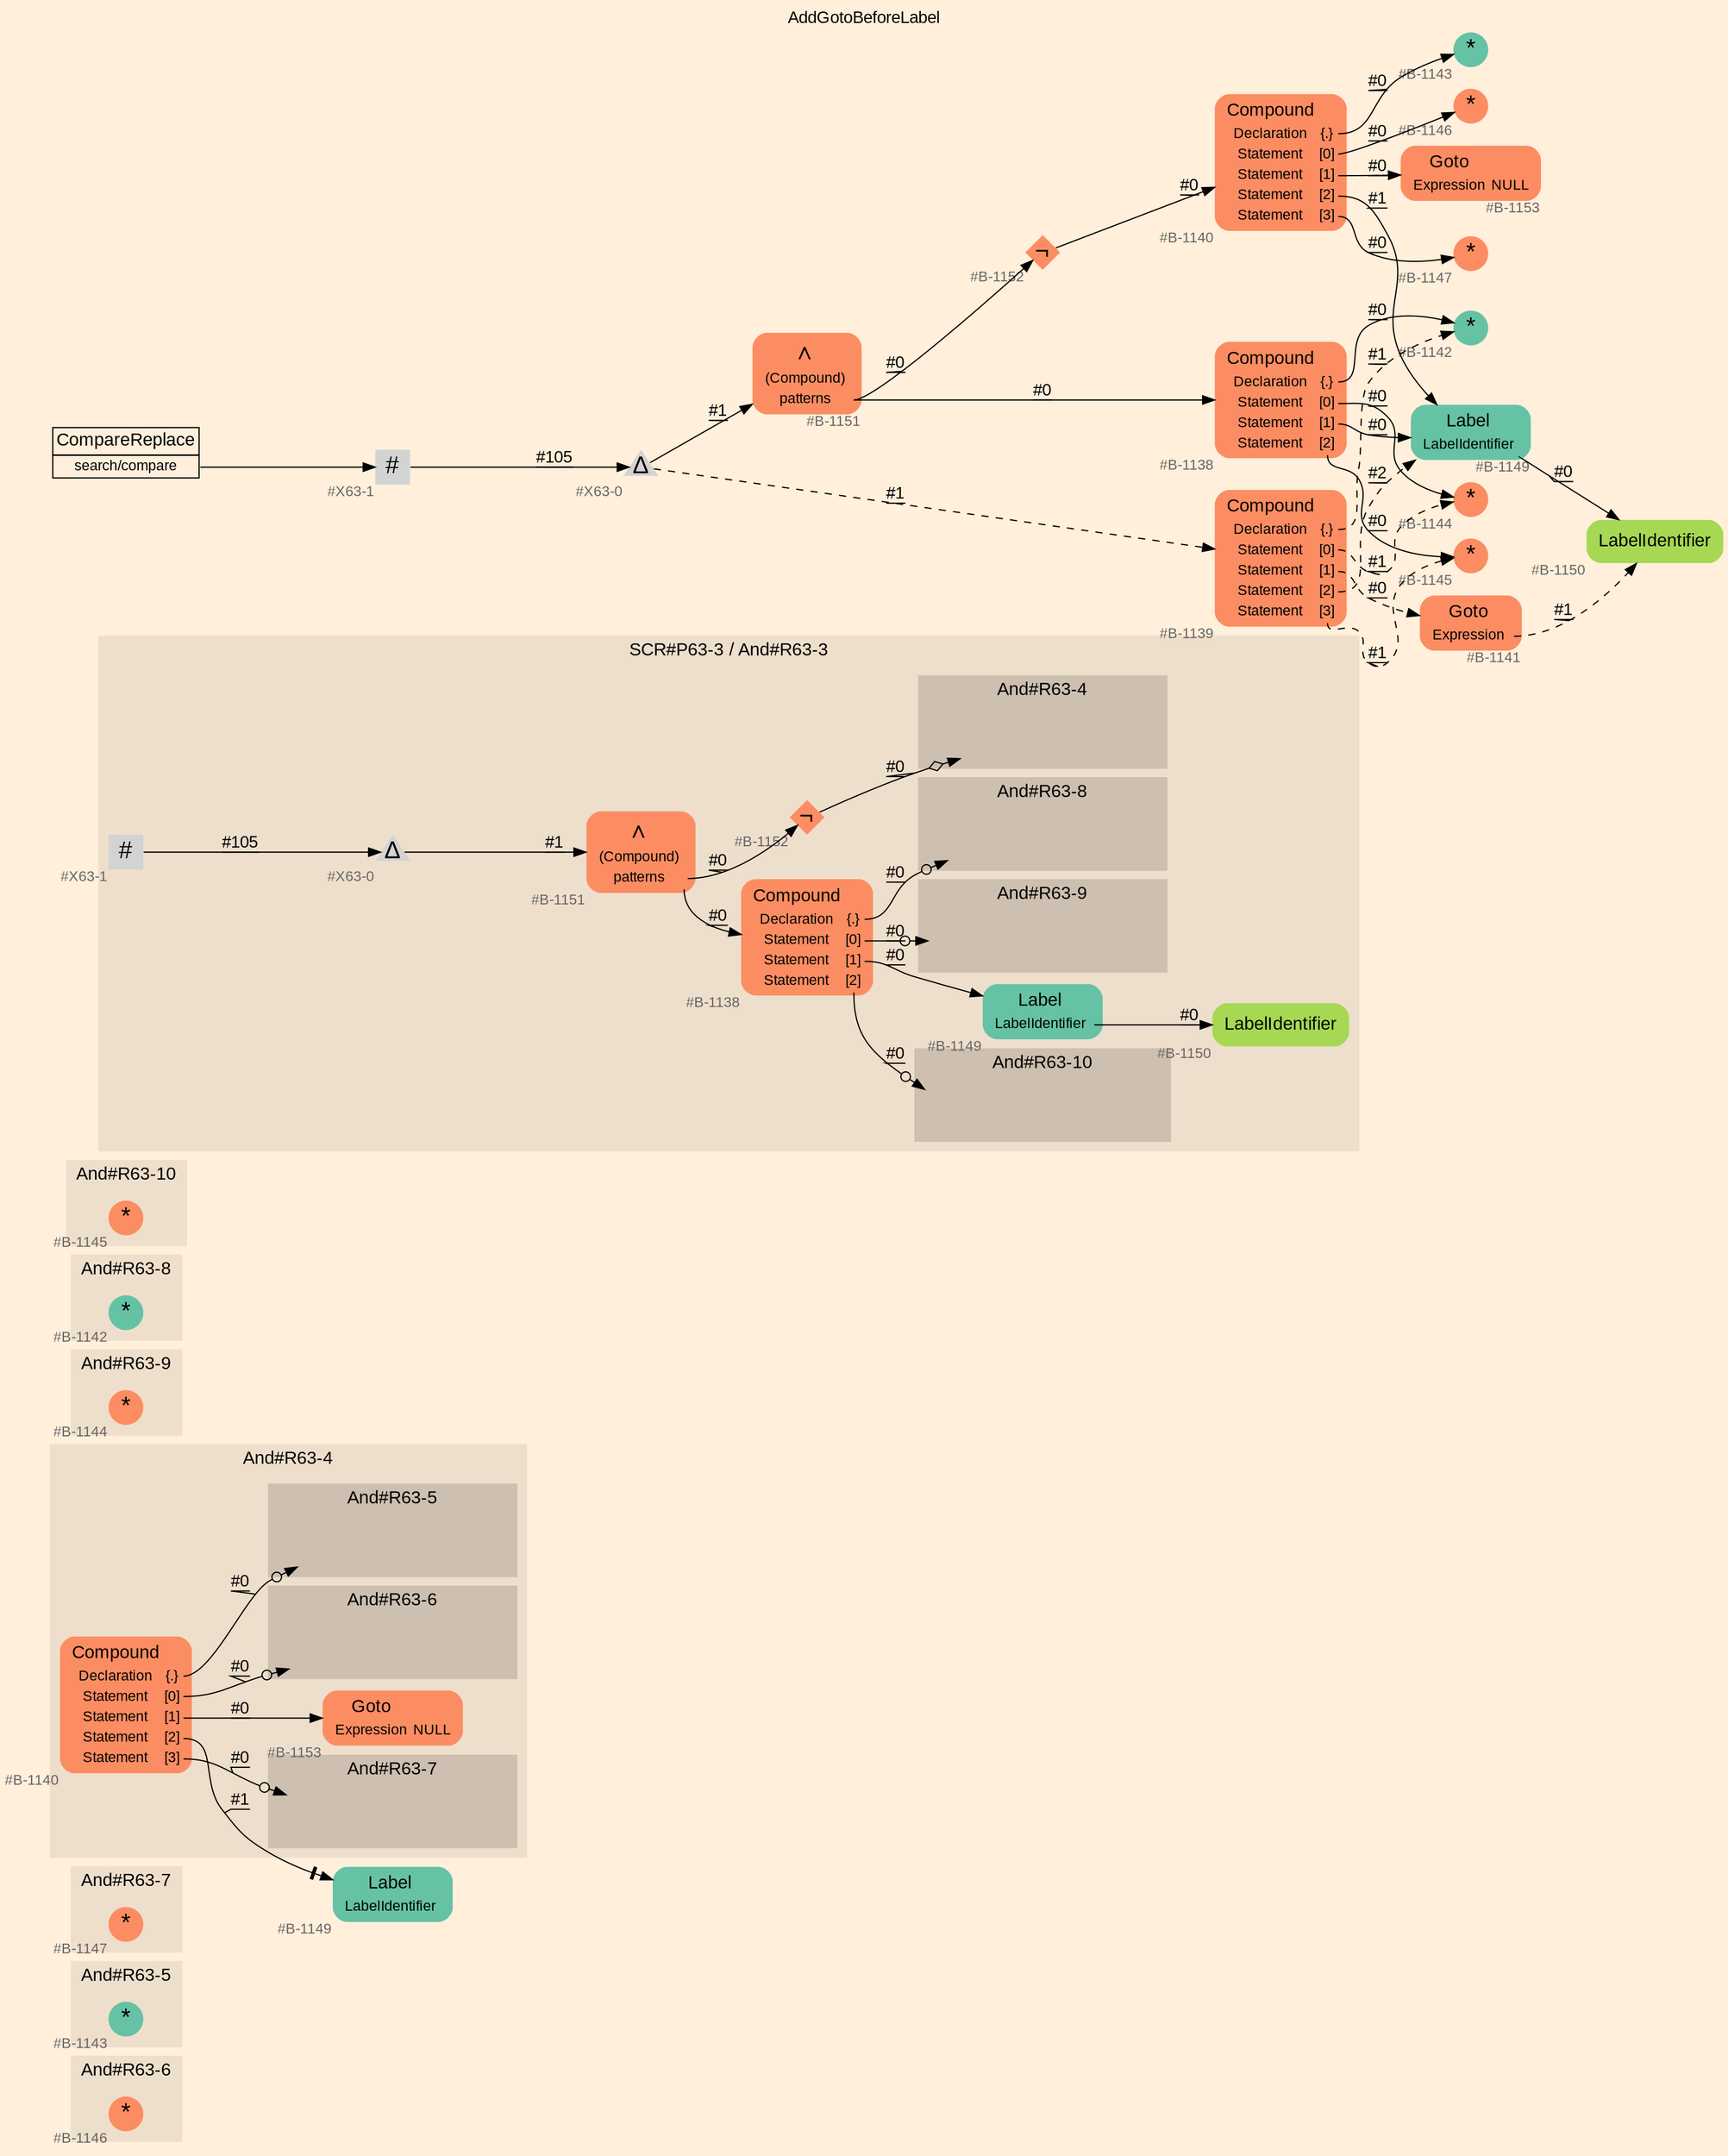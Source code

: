 digraph "AddGotoBeforeLabel" {
label = "AddGotoBeforeLabel"
labelloc = t
graph [
    rankdir = "LR"
    ranksep = 0.3
    bgcolor = antiquewhite1
    color = black
    fontcolor = black
    fontname = "Arial"
];
node [
    fontname = "Arial"
];
edge [
    fontname = "Arial"
];

// -------------------- figure And#R63-6 --------------------
// -------- region And#R63-6 ----------
subgraph "clusterAnd#R63-6" {
    label = "And#R63-6"
    style = "filled"
    color = antiquewhite2
    fontsize = "15"
    // -------- block And#R63-6/#B-1146 ----------
    "And#R63-6/#B-1146" [
        fillcolor = "/set28/2"
        xlabel = "#B-1146"
        fontsize = "12"
        fontcolor = grey40
        shape = "circle"
        label = <<FONT COLOR="black" POINT-SIZE="20">*</FONT>>
        style = "filled"
        penwidth = 0.0
        fixedsize = true
        width = 0.4
        height = 0.4
    ];
    
}


// -------------------- figure And#R63-5 --------------------
// -------- region And#R63-5 ----------
subgraph "clusterAnd#R63-5" {
    label = "And#R63-5"
    style = "filled"
    color = antiquewhite2
    fontsize = "15"
    // -------- block And#R63-5/#B-1143 ----------
    "And#R63-5/#B-1143" [
        fillcolor = "/set28/1"
        xlabel = "#B-1143"
        fontsize = "12"
        fontcolor = grey40
        shape = "circle"
        label = <<FONT COLOR="black" POINT-SIZE="20">*</FONT>>
        style = "filled"
        penwidth = 0.0
        fixedsize = true
        width = 0.4
        height = 0.4
    ];
    
}


// -------------------- figure And#R63-7 --------------------
// -------- region And#R63-7 ----------
subgraph "clusterAnd#R63-7" {
    label = "And#R63-7"
    style = "filled"
    color = antiquewhite2
    fontsize = "15"
    // -------- block And#R63-7/#B-1147 ----------
    "And#R63-7/#B-1147" [
        fillcolor = "/set28/2"
        xlabel = "#B-1147"
        fontsize = "12"
        fontcolor = grey40
        shape = "circle"
        label = <<FONT COLOR="black" POINT-SIZE="20">*</FONT>>
        style = "filled"
        penwidth = 0.0
        fixedsize = true
        width = 0.4
        height = 0.4
    ];
    
}


// -------------------- figure And#R63-4 --------------------
// -------- region And#R63-4 ----------
subgraph "clusterAnd#R63-4" {
    label = "And#R63-4"
    style = "filled"
    color = antiquewhite2
    fontsize = "15"
    // -------- block And#R63-4/#B-1140 ----------
    "And#R63-4/#B-1140" [
        fillcolor = "/set28/2"
        xlabel = "#B-1140"
        fontsize = "12"
        fontcolor = grey40
        shape = "plaintext"
        label = <<TABLE BORDER="0" CELLBORDER="0" CELLSPACING="0">
         <TR><TD><FONT COLOR="black" POINT-SIZE="15">Compound</FONT></TD></TR>
         <TR><TD><FONT COLOR="black" POINT-SIZE="12">Declaration</FONT></TD><TD PORT="port0"><FONT COLOR="black" POINT-SIZE="12">{.}</FONT></TD></TR>
         <TR><TD><FONT COLOR="black" POINT-SIZE="12">Statement</FONT></TD><TD PORT="port1"><FONT COLOR="black" POINT-SIZE="12">[0]</FONT></TD></TR>
         <TR><TD><FONT COLOR="black" POINT-SIZE="12">Statement</FONT></TD><TD PORT="port2"><FONT COLOR="black" POINT-SIZE="12">[1]</FONT></TD></TR>
         <TR><TD><FONT COLOR="black" POINT-SIZE="12">Statement</FONT></TD><TD PORT="port3"><FONT COLOR="black" POINT-SIZE="12">[2]</FONT></TD></TR>
         <TR><TD><FONT COLOR="black" POINT-SIZE="12">Statement</FONT></TD><TD PORT="port4"><FONT COLOR="black" POINT-SIZE="12">[3]</FONT></TD></TR>
        </TABLE>>
        style = "rounded,filled"
    ];
    
    // -------- block And#R63-4/#B-1153 ----------
    "And#R63-4/#B-1153" [
        fillcolor = "/set28/2"
        xlabel = "#B-1153"
        fontsize = "12"
        fontcolor = grey40
        shape = "plaintext"
        label = <<TABLE BORDER="0" CELLBORDER="0" CELLSPACING="0">
         <TR><TD><FONT COLOR="black" POINT-SIZE="15">Goto</FONT></TD></TR>
         <TR><TD><FONT COLOR="black" POINT-SIZE="12">Expression</FONT></TD><TD PORT="port0"><FONT COLOR="black" POINT-SIZE="12">NULL</FONT></TD></TR>
        </TABLE>>
        style = "rounded,filled"
    ];
    
    // -------- region And#R63-4/And#R63-5 ----------
    subgraph "clusterAnd#R63-4/And#R63-5" {
        label = "And#R63-5"
        style = "filled"
        color = antiquewhite3
        fontsize = "15"
        // -------- block And#R63-4/And#R63-5/#B-1143 ----------
        "And#R63-4/And#R63-5/#B-1143" [
            fillcolor = "/set28/1"
            xlabel = "#B-1143"
            fontsize = "12"
            fontcolor = grey40
            shape = "none"
            style = "invisible"
        ];
        
    }
    
    // -------- region And#R63-4/And#R63-6 ----------
    subgraph "clusterAnd#R63-4/And#R63-6" {
        label = "And#R63-6"
        style = "filled"
        color = antiquewhite3
        fontsize = "15"
        // -------- block And#R63-4/And#R63-6/#B-1146 ----------
        "And#R63-4/And#R63-6/#B-1146" [
            fillcolor = "/set28/2"
            xlabel = "#B-1146"
            fontsize = "12"
            fontcolor = grey40
            shape = "none"
            style = "invisible"
        ];
        
    }
    
    // -------- region And#R63-4/And#R63-7 ----------
    subgraph "clusterAnd#R63-4/And#R63-7" {
        label = "And#R63-7"
        style = "filled"
        color = antiquewhite3
        fontsize = "15"
        // -------- block And#R63-4/And#R63-7/#B-1147 ----------
        "And#R63-4/And#R63-7/#B-1147" [
            fillcolor = "/set28/2"
            xlabel = "#B-1147"
            fontsize = "12"
            fontcolor = grey40
            shape = "none"
            style = "invisible"
        ];
        
    }
    
}

// -------- block And#R63-4/#B-1149 ----------
"And#R63-4/#B-1149" [
    fillcolor = "/set28/1"
    xlabel = "#B-1149"
    fontsize = "12"
    fontcolor = grey40
    shape = "plaintext"
    label = <<TABLE BORDER="0" CELLBORDER="0" CELLSPACING="0">
     <TR><TD><FONT COLOR="black" POINT-SIZE="15">Label</FONT></TD></TR>
     <TR><TD><FONT COLOR="black" POINT-SIZE="12">LabelIdentifier</FONT></TD><TD PORT="port0"></TD></TR>
    </TABLE>>
    style = "rounded,filled"
];

"And#R63-4/#B-1140":port0 -> "And#R63-4/And#R63-5/#B-1143" [
    arrowhead="normalnoneodot"
    label = "#0"
    decorate = true
    color = black
    fontcolor = black
];

"And#R63-4/#B-1140":port1 -> "And#R63-4/And#R63-6/#B-1146" [
    arrowhead="normalnoneodot"
    label = "#0"
    decorate = true
    color = black
    fontcolor = black
];

"And#R63-4/#B-1140":port2 -> "And#R63-4/#B-1153" [
    label = "#0"
    decorate = true
    color = black
    fontcolor = black
];

"And#R63-4/#B-1140":port3 -> "And#R63-4/#B-1149" [
    arrowhead="normalnonetee"
    label = "#1"
    decorate = true
    color = black
    fontcolor = black
];

"And#R63-4/#B-1140":port4 -> "And#R63-4/And#R63-7/#B-1147" [
    arrowhead="normalnoneodot"
    label = "#0"
    decorate = true
    color = black
    fontcolor = black
];


// -------------------- figure And#R63-9 --------------------
// -------- region And#R63-9 ----------
subgraph "clusterAnd#R63-9" {
    label = "And#R63-9"
    style = "filled"
    color = antiquewhite2
    fontsize = "15"
    // -------- block And#R63-9/#B-1144 ----------
    "And#R63-9/#B-1144" [
        fillcolor = "/set28/2"
        xlabel = "#B-1144"
        fontsize = "12"
        fontcolor = grey40
        shape = "circle"
        label = <<FONT COLOR="black" POINT-SIZE="20">*</FONT>>
        style = "filled"
        penwidth = 0.0
        fixedsize = true
        width = 0.4
        height = 0.4
    ];
    
}


// -------------------- figure And#R63-8 --------------------
// -------- region And#R63-8 ----------
subgraph "clusterAnd#R63-8" {
    label = "And#R63-8"
    style = "filled"
    color = antiquewhite2
    fontsize = "15"
    // -------- block And#R63-8/#B-1142 ----------
    "And#R63-8/#B-1142" [
        fillcolor = "/set28/1"
        xlabel = "#B-1142"
        fontsize = "12"
        fontcolor = grey40
        shape = "circle"
        label = <<FONT COLOR="black" POINT-SIZE="20">*</FONT>>
        style = "filled"
        penwidth = 0.0
        fixedsize = true
        width = 0.4
        height = 0.4
    ];
    
}


// -------------------- figure And#R63-10 --------------------
// -------- region And#R63-10 ----------
subgraph "clusterAnd#R63-10" {
    label = "And#R63-10"
    style = "filled"
    color = antiquewhite2
    fontsize = "15"
    // -------- block And#R63-10/#B-1145 ----------
    "And#R63-10/#B-1145" [
        fillcolor = "/set28/2"
        xlabel = "#B-1145"
        fontsize = "12"
        fontcolor = grey40
        shape = "circle"
        label = <<FONT COLOR="black" POINT-SIZE="20">*</FONT>>
        style = "filled"
        penwidth = 0.0
        fixedsize = true
        width = 0.4
        height = 0.4
    ];
    
}


// -------------------- figure And#R63-3 --------------------
// -------- region And#R63-3 ----------
subgraph "clusterAnd#R63-3" {
    label = "SCR#P63-3 / And#R63-3"
    style = "filled"
    color = antiquewhite2
    fontsize = "15"
    // -------- block And#R63-3/#B-1151 ----------
    "And#R63-3/#B-1151" [
        fillcolor = "/set28/2"
        xlabel = "#B-1151"
        fontsize = "12"
        fontcolor = grey40
        shape = "plaintext"
        label = <<TABLE BORDER="0" CELLBORDER="0" CELLSPACING="0">
         <TR><TD><FONT COLOR="black" POINT-SIZE="20">∧</FONT></TD></TR>
         <TR><TD><FONT COLOR="black" POINT-SIZE="12">(Compound)</FONT></TD><TD PORT="port0"></TD></TR>
         <TR><TD><FONT COLOR="black" POINT-SIZE="12">patterns</FONT></TD><TD PORT="port1"></TD></TR>
        </TABLE>>
        style = "rounded,filled"
    ];
    
    // -------- block And#R63-3/#X63-1 ----------
    "And#R63-3/#X63-1" [
        xlabel = "#X63-1"
        fontsize = "12"
        fontcolor = grey40
        shape = "square"
        label = <<FONT COLOR="black" POINT-SIZE="20">#</FONT>>
        style = "filled"
        penwidth = 0.0
        fixedsize = true
        width = 0.4
        height = 0.4
    ];
    
    // -------- block And#R63-3/#B-1138 ----------
    "And#R63-3/#B-1138" [
        fillcolor = "/set28/2"
        xlabel = "#B-1138"
        fontsize = "12"
        fontcolor = grey40
        shape = "plaintext"
        label = <<TABLE BORDER="0" CELLBORDER="0" CELLSPACING="0">
         <TR><TD><FONT COLOR="black" POINT-SIZE="15">Compound</FONT></TD></TR>
         <TR><TD><FONT COLOR="black" POINT-SIZE="12">Declaration</FONT></TD><TD PORT="port0"><FONT COLOR="black" POINT-SIZE="12">{.}</FONT></TD></TR>
         <TR><TD><FONT COLOR="black" POINT-SIZE="12">Statement</FONT></TD><TD PORT="port1"><FONT COLOR="black" POINT-SIZE="12">[0]</FONT></TD></TR>
         <TR><TD><FONT COLOR="black" POINT-SIZE="12">Statement</FONT></TD><TD PORT="port2"><FONT COLOR="black" POINT-SIZE="12">[1]</FONT></TD></TR>
         <TR><TD><FONT COLOR="black" POINT-SIZE="12">Statement</FONT></TD><TD PORT="port3"><FONT COLOR="black" POINT-SIZE="12">[2]</FONT></TD></TR>
        </TABLE>>
        style = "rounded,filled"
    ];
    
    // -------- block And#R63-3/#B-1149 ----------
    "And#R63-3/#B-1149" [
        fillcolor = "/set28/1"
        xlabel = "#B-1149"
        fontsize = "12"
        fontcolor = grey40
        shape = "plaintext"
        label = <<TABLE BORDER="0" CELLBORDER="0" CELLSPACING="0">
         <TR><TD><FONT COLOR="black" POINT-SIZE="15">Label</FONT></TD></TR>
         <TR><TD><FONT COLOR="black" POINT-SIZE="12">LabelIdentifier</FONT></TD><TD PORT="port0"></TD></TR>
        </TABLE>>
        style = "rounded,filled"
    ];
    
    // -------- block And#R63-3/#B-1152 ----------
    "And#R63-3/#B-1152" [
        fillcolor = "/set28/2"
        xlabel = "#B-1152"
        fontsize = "12"
        fontcolor = grey40
        shape = "diamond"
        label = <<FONT COLOR="black" POINT-SIZE="20">¬</FONT>>
        style = "filled"
        penwidth = 0.0
        fixedsize = true
        width = 0.4
        height = 0.4
    ];
    
    // -------- block And#R63-3/#B-1150 ----------
    "And#R63-3/#B-1150" [
        fillcolor = "/set28/5"
        xlabel = "#B-1150"
        fontsize = "12"
        fontcolor = grey40
        shape = "plaintext"
        label = <<TABLE BORDER="0" CELLBORDER="0" CELLSPACING="0">
         <TR><TD><FONT COLOR="black" POINT-SIZE="15">LabelIdentifier</FONT></TD></TR>
        </TABLE>>
        style = "rounded,filled"
    ];
    
    // -------- block And#R63-3/#X63-0 ----------
    "And#R63-3/#X63-0" [
        xlabel = "#X63-0"
        fontsize = "12"
        fontcolor = grey40
        shape = "triangle"
        label = <<FONT COLOR="black" POINT-SIZE="20">Δ</FONT>>
        style = "filled"
        penwidth = 0.0
        fixedsize = true
        width = 0.4
        height = 0.4
    ];
    
    // -------- region And#R63-3/And#R63-4 ----------
    subgraph "clusterAnd#R63-3/And#R63-4" {
        label = "And#R63-4"
        style = "filled"
        color = antiquewhite3
        fontsize = "15"
        // -------- block And#R63-3/And#R63-4/#B-1140 ----------
        "And#R63-3/And#R63-4/#B-1140" [
            fillcolor = "/set28/2"
            xlabel = "#B-1140"
            fontsize = "12"
            fontcolor = grey40
            shape = "none"
            style = "invisible"
        ];
        
    }
    
    // -------- region And#R63-3/And#R63-8 ----------
    subgraph "clusterAnd#R63-3/And#R63-8" {
        label = "And#R63-8"
        style = "filled"
        color = antiquewhite3
        fontsize = "15"
        // -------- block And#R63-3/And#R63-8/#B-1142 ----------
        "And#R63-3/And#R63-8/#B-1142" [
            fillcolor = "/set28/1"
            xlabel = "#B-1142"
            fontsize = "12"
            fontcolor = grey40
            shape = "none"
            style = "invisible"
        ];
        
    }
    
    // -------- region And#R63-3/And#R63-9 ----------
    subgraph "clusterAnd#R63-3/And#R63-9" {
        label = "And#R63-9"
        style = "filled"
        color = antiquewhite3
        fontsize = "15"
        // -------- block And#R63-3/And#R63-9/#B-1144 ----------
        "And#R63-3/And#R63-9/#B-1144" [
            fillcolor = "/set28/2"
            xlabel = "#B-1144"
            fontsize = "12"
            fontcolor = grey40
            shape = "none"
            style = "invisible"
        ];
        
    }
    
    // -------- region And#R63-3/And#R63-10 ----------
    subgraph "clusterAnd#R63-3/And#R63-10" {
        label = "And#R63-10"
        style = "filled"
        color = antiquewhite3
        fontsize = "15"
        // -------- block And#R63-3/And#R63-10/#B-1145 ----------
        "And#R63-3/And#R63-10/#B-1145" [
            fillcolor = "/set28/2"
            xlabel = "#B-1145"
            fontsize = "12"
            fontcolor = grey40
            shape = "none"
            style = "invisible"
        ];
        
    }
    
}

"And#R63-3/#B-1151":port1 -> "And#R63-3/#B-1138" [
    label = "#0"
    decorate = true
    color = black
    fontcolor = black
];

"And#R63-3/#B-1151":port1 -> "And#R63-3/#B-1152" [
    label = "#0"
    decorate = true
    color = black
    fontcolor = black
];

"And#R63-3/#X63-1" -> "And#R63-3/#X63-0" [
    label = "#105"
    decorate = true
    color = black
    fontcolor = black
];

"And#R63-3/#B-1138":port0 -> "And#R63-3/And#R63-8/#B-1142" [
    arrowhead="normalnoneodot"
    label = "#0"
    decorate = true
    color = black
    fontcolor = black
];

"And#R63-3/#B-1138":port1 -> "And#R63-3/And#R63-9/#B-1144" [
    arrowhead="normalnoneodot"
    label = "#0"
    decorate = true
    color = black
    fontcolor = black
];

"And#R63-3/#B-1138":port2 -> "And#R63-3/#B-1149" [
    label = "#0"
    decorate = true
    color = black
    fontcolor = black
];

"And#R63-3/#B-1138":port3 -> "And#R63-3/And#R63-10/#B-1145" [
    arrowhead="normalnoneodot"
    label = "#0"
    decorate = true
    color = black
    fontcolor = black
];

"And#R63-3/#B-1149":port0 -> "And#R63-3/#B-1150" [
    label = "#0"
    decorate = true
    color = black
    fontcolor = black
];

"And#R63-3/#B-1152" -> "And#R63-3/And#R63-4/#B-1140" [
    arrowhead="normalnoneodiamond"
    label = "#0"
    decorate = true
    color = black
    fontcolor = black
];

"And#R63-3/#X63-0" -> "And#R63-3/#B-1151" [
    label = "#1"
    decorate = true
    color = black
    fontcolor = black
];


// -------------------- transformation figure --------------------
// -------- block CR#X63-2 ----------
"CR#X63-2" [
    fillcolor = antiquewhite1
    fontsize = "12"
    fontcolor = grey40
    shape = "plaintext"
    label = <<TABLE BORDER="0" CELLBORDER="1" CELLSPACING="0">
     <TR><TD><FONT COLOR="black" POINT-SIZE="15">CompareReplace</FONT></TD></TR>
     <TR><TD PORT="port0"><FONT COLOR="black" POINT-SIZE="12">search/compare</FONT></TD></TR>
    </TABLE>>
    style = "filled"
    color = black
];

// -------- block #X63-1 ----------
"#X63-1" [
    xlabel = "#X63-1"
    fontsize = "12"
    fontcolor = grey40
    shape = "square"
    label = <<FONT COLOR="black" POINT-SIZE="20">#</FONT>>
    style = "filled"
    penwidth = 0.0
    fixedsize = true
    width = 0.4
    height = 0.4
];

// -------- block #X63-0 ----------
"#X63-0" [
    xlabel = "#X63-0"
    fontsize = "12"
    fontcolor = grey40
    shape = "triangle"
    label = <<FONT COLOR="black" POINT-SIZE="20">Δ</FONT>>
    style = "filled"
    penwidth = 0.0
    fixedsize = true
    width = 0.4
    height = 0.4
];

// -------- block #B-1151 ----------
"#B-1151" [
    fillcolor = "/set28/2"
    xlabel = "#B-1151"
    fontsize = "12"
    fontcolor = grey40
    shape = "plaintext"
    label = <<TABLE BORDER="0" CELLBORDER="0" CELLSPACING="0">
     <TR><TD><FONT COLOR="black" POINT-SIZE="20">∧</FONT></TD></TR>
     <TR><TD><FONT COLOR="black" POINT-SIZE="12">(Compound)</FONT></TD><TD PORT="port0"></TD></TR>
     <TR><TD><FONT COLOR="black" POINT-SIZE="12">patterns</FONT></TD><TD PORT="port1"></TD></TR>
    </TABLE>>
    style = "rounded,filled"
];

// -------- block #B-1138 ----------
"#B-1138" [
    fillcolor = "/set28/2"
    xlabel = "#B-1138"
    fontsize = "12"
    fontcolor = grey40
    shape = "plaintext"
    label = <<TABLE BORDER="0" CELLBORDER="0" CELLSPACING="0">
     <TR><TD><FONT COLOR="black" POINT-SIZE="15">Compound</FONT></TD></TR>
     <TR><TD><FONT COLOR="black" POINT-SIZE="12">Declaration</FONT></TD><TD PORT="port0"><FONT COLOR="black" POINT-SIZE="12">{.}</FONT></TD></TR>
     <TR><TD><FONT COLOR="black" POINT-SIZE="12">Statement</FONT></TD><TD PORT="port1"><FONT COLOR="black" POINT-SIZE="12">[0]</FONT></TD></TR>
     <TR><TD><FONT COLOR="black" POINT-SIZE="12">Statement</FONT></TD><TD PORT="port2"><FONT COLOR="black" POINT-SIZE="12">[1]</FONT></TD></TR>
     <TR><TD><FONT COLOR="black" POINT-SIZE="12">Statement</FONT></TD><TD PORT="port3"><FONT COLOR="black" POINT-SIZE="12">[2]</FONT></TD></TR>
    </TABLE>>
    style = "rounded,filled"
];

// -------- block #B-1142 ----------
"#B-1142" [
    fillcolor = "/set28/1"
    xlabel = "#B-1142"
    fontsize = "12"
    fontcolor = grey40
    shape = "circle"
    label = <<FONT COLOR="black" POINT-SIZE="20">*</FONT>>
    style = "filled"
    penwidth = 0.0
    fixedsize = true
    width = 0.4
    height = 0.4
];

// -------- block #B-1144 ----------
"#B-1144" [
    fillcolor = "/set28/2"
    xlabel = "#B-1144"
    fontsize = "12"
    fontcolor = grey40
    shape = "circle"
    label = <<FONT COLOR="black" POINT-SIZE="20">*</FONT>>
    style = "filled"
    penwidth = 0.0
    fixedsize = true
    width = 0.4
    height = 0.4
];

// -------- block #B-1149 ----------
"#B-1149" [
    fillcolor = "/set28/1"
    xlabel = "#B-1149"
    fontsize = "12"
    fontcolor = grey40
    shape = "plaintext"
    label = <<TABLE BORDER="0" CELLBORDER="0" CELLSPACING="0">
     <TR><TD><FONT COLOR="black" POINT-SIZE="15">Label</FONT></TD></TR>
     <TR><TD><FONT COLOR="black" POINT-SIZE="12">LabelIdentifier</FONT></TD><TD PORT="port0"></TD></TR>
    </TABLE>>
    style = "rounded,filled"
];

// -------- block #B-1150 ----------
"#B-1150" [
    fillcolor = "/set28/5"
    xlabel = "#B-1150"
    fontsize = "12"
    fontcolor = grey40
    shape = "plaintext"
    label = <<TABLE BORDER="0" CELLBORDER="0" CELLSPACING="0">
     <TR><TD><FONT COLOR="black" POINT-SIZE="15">LabelIdentifier</FONT></TD></TR>
    </TABLE>>
    style = "rounded,filled"
];

// -------- block #B-1145 ----------
"#B-1145" [
    fillcolor = "/set28/2"
    xlabel = "#B-1145"
    fontsize = "12"
    fontcolor = grey40
    shape = "circle"
    label = <<FONT COLOR="black" POINT-SIZE="20">*</FONT>>
    style = "filled"
    penwidth = 0.0
    fixedsize = true
    width = 0.4
    height = 0.4
];

// -------- block #B-1152 ----------
"#B-1152" [
    fillcolor = "/set28/2"
    xlabel = "#B-1152"
    fontsize = "12"
    fontcolor = grey40
    shape = "diamond"
    label = <<FONT COLOR="black" POINT-SIZE="20">¬</FONT>>
    style = "filled"
    penwidth = 0.0
    fixedsize = true
    width = 0.4
    height = 0.4
];

// -------- block #B-1140 ----------
"#B-1140" [
    fillcolor = "/set28/2"
    xlabel = "#B-1140"
    fontsize = "12"
    fontcolor = grey40
    shape = "plaintext"
    label = <<TABLE BORDER="0" CELLBORDER="0" CELLSPACING="0">
     <TR><TD><FONT COLOR="black" POINT-SIZE="15">Compound</FONT></TD></TR>
     <TR><TD><FONT COLOR="black" POINT-SIZE="12">Declaration</FONT></TD><TD PORT="port0"><FONT COLOR="black" POINT-SIZE="12">{.}</FONT></TD></TR>
     <TR><TD><FONT COLOR="black" POINT-SIZE="12">Statement</FONT></TD><TD PORT="port1"><FONT COLOR="black" POINT-SIZE="12">[0]</FONT></TD></TR>
     <TR><TD><FONT COLOR="black" POINT-SIZE="12">Statement</FONT></TD><TD PORT="port2"><FONT COLOR="black" POINT-SIZE="12">[1]</FONT></TD></TR>
     <TR><TD><FONT COLOR="black" POINT-SIZE="12">Statement</FONT></TD><TD PORT="port3"><FONT COLOR="black" POINT-SIZE="12">[2]</FONT></TD></TR>
     <TR><TD><FONT COLOR="black" POINT-SIZE="12">Statement</FONT></TD><TD PORT="port4"><FONT COLOR="black" POINT-SIZE="12">[3]</FONT></TD></TR>
    </TABLE>>
    style = "rounded,filled"
];

// -------- block #B-1143 ----------
"#B-1143" [
    fillcolor = "/set28/1"
    xlabel = "#B-1143"
    fontsize = "12"
    fontcolor = grey40
    shape = "circle"
    label = <<FONT COLOR="black" POINT-SIZE="20">*</FONT>>
    style = "filled"
    penwidth = 0.0
    fixedsize = true
    width = 0.4
    height = 0.4
];

// -------- block #B-1146 ----------
"#B-1146" [
    fillcolor = "/set28/2"
    xlabel = "#B-1146"
    fontsize = "12"
    fontcolor = grey40
    shape = "circle"
    label = <<FONT COLOR="black" POINT-SIZE="20">*</FONT>>
    style = "filled"
    penwidth = 0.0
    fixedsize = true
    width = 0.4
    height = 0.4
];

// -------- block #B-1153 ----------
"#B-1153" [
    fillcolor = "/set28/2"
    xlabel = "#B-1153"
    fontsize = "12"
    fontcolor = grey40
    shape = "plaintext"
    label = <<TABLE BORDER="0" CELLBORDER="0" CELLSPACING="0">
     <TR><TD><FONT COLOR="black" POINT-SIZE="15">Goto</FONT></TD></TR>
     <TR><TD><FONT COLOR="black" POINT-SIZE="12">Expression</FONT></TD><TD PORT="port0"><FONT COLOR="black" POINT-SIZE="12">NULL</FONT></TD></TR>
    </TABLE>>
    style = "rounded,filled"
];

// -------- block #B-1147 ----------
"#B-1147" [
    fillcolor = "/set28/2"
    xlabel = "#B-1147"
    fontsize = "12"
    fontcolor = grey40
    shape = "circle"
    label = <<FONT COLOR="black" POINT-SIZE="20">*</FONT>>
    style = "filled"
    penwidth = 0.0
    fixedsize = true
    width = 0.4
    height = 0.4
];

// -------- block #B-1139 ----------
"#B-1139" [
    fillcolor = "/set28/2"
    xlabel = "#B-1139"
    fontsize = "12"
    fontcolor = grey40
    shape = "plaintext"
    label = <<TABLE BORDER="0" CELLBORDER="0" CELLSPACING="0">
     <TR><TD><FONT COLOR="black" POINT-SIZE="15">Compound</FONT></TD></TR>
     <TR><TD><FONT COLOR="black" POINT-SIZE="12">Declaration</FONT></TD><TD PORT="port0"><FONT COLOR="black" POINT-SIZE="12">{.}</FONT></TD></TR>
     <TR><TD><FONT COLOR="black" POINT-SIZE="12">Statement</FONT></TD><TD PORT="port1"><FONT COLOR="black" POINT-SIZE="12">[0]</FONT></TD></TR>
     <TR><TD><FONT COLOR="black" POINT-SIZE="12">Statement</FONT></TD><TD PORT="port2"><FONT COLOR="black" POINT-SIZE="12">[1]</FONT></TD></TR>
     <TR><TD><FONT COLOR="black" POINT-SIZE="12">Statement</FONT></TD><TD PORT="port3"><FONT COLOR="black" POINT-SIZE="12">[2]</FONT></TD></TR>
     <TR><TD><FONT COLOR="black" POINT-SIZE="12">Statement</FONT></TD><TD PORT="port4"><FONT COLOR="black" POINT-SIZE="12">[3]</FONT></TD></TR>
    </TABLE>>
    style = "rounded,filled"
];

// -------- block #B-1141 ----------
"#B-1141" [
    fillcolor = "/set28/2"
    xlabel = "#B-1141"
    fontsize = "12"
    fontcolor = grey40
    shape = "plaintext"
    label = <<TABLE BORDER="0" CELLBORDER="0" CELLSPACING="0">
     <TR><TD><FONT COLOR="black" POINT-SIZE="15">Goto</FONT></TD></TR>
     <TR><TD><FONT COLOR="black" POINT-SIZE="12">Expression</FONT></TD><TD PORT="port0"></TD></TR>
    </TABLE>>
    style = "rounded,filled"
];

"CR#X63-2":port0 -> "#X63-1" [
    label = ""
    decorate = true
    color = black
    fontcolor = black
];

"#X63-1" -> "#X63-0" [
    label = "#105"
    decorate = true
    color = black
    fontcolor = black
];

"#X63-0" -> "#B-1151" [
    label = "#1"
    decorate = true
    color = black
    fontcolor = black
];

"#X63-0" -> "#B-1139" [
    style="dashed"
    label = "#1"
    decorate = true
    color = black
    fontcolor = black
];

"#B-1151":port1 -> "#B-1138" [
    label = "#0"
    decorate = true
    color = black
    fontcolor = black
];

"#B-1151":port1 -> "#B-1152" [
    label = "#0"
    decorate = true
    color = black
    fontcolor = black
];

"#B-1138":port0 -> "#B-1142" [
    label = "#0"
    decorate = true
    color = black
    fontcolor = black
];

"#B-1138":port1 -> "#B-1144" [
    label = "#0"
    decorate = true
    color = black
    fontcolor = black
];

"#B-1138":port2 -> "#B-1149" [
    label = "#0"
    decorate = true
    color = black
    fontcolor = black
];

"#B-1138":port3 -> "#B-1145" [
    label = "#0"
    decorate = true
    color = black
    fontcolor = black
];

"#B-1149":port0 -> "#B-1150" [
    label = "#0"
    decorate = true
    color = black
    fontcolor = black
];

"#B-1152" -> "#B-1140" [
    label = "#0"
    decorate = true
    color = black
    fontcolor = black
];

"#B-1140":port0 -> "#B-1143" [
    label = "#0"
    decorate = true
    color = black
    fontcolor = black
];

"#B-1140":port1 -> "#B-1146" [
    label = "#0"
    decorate = true
    color = black
    fontcolor = black
];

"#B-1140":port2 -> "#B-1153" [
    label = "#0"
    decorate = true
    color = black
    fontcolor = black
];

"#B-1140":port3 -> "#B-1149" [
    label = "#1"
    decorate = true
    color = black
    fontcolor = black
];

"#B-1140":port4 -> "#B-1147" [
    label = "#0"
    decorate = true
    color = black
    fontcolor = black
];

"#B-1139":port0 -> "#B-1142" [
    style="dashed"
    label = "#1"
    decorate = true
    color = black
    fontcolor = black
];

"#B-1139":port1 -> "#B-1144" [
    style="dashed"
    label = "#1"
    decorate = true
    color = black
    fontcolor = black
];

"#B-1139":port2 -> "#B-1141" [
    style="dashed"
    label = "#0"
    decorate = true
    color = black
    fontcolor = black
];

"#B-1139":port3 -> "#B-1149" [
    style="dashed"
    label = "#2"
    decorate = true
    color = black
    fontcolor = black
];

"#B-1139":port4 -> "#B-1145" [
    style="dashed"
    label = "#1"
    decorate = true
    color = black
    fontcolor = black
];

"#B-1141":port0 -> "#B-1150" [
    style="dashed"
    label = "#1"
    decorate = true
    color = black
    fontcolor = black
];


}
